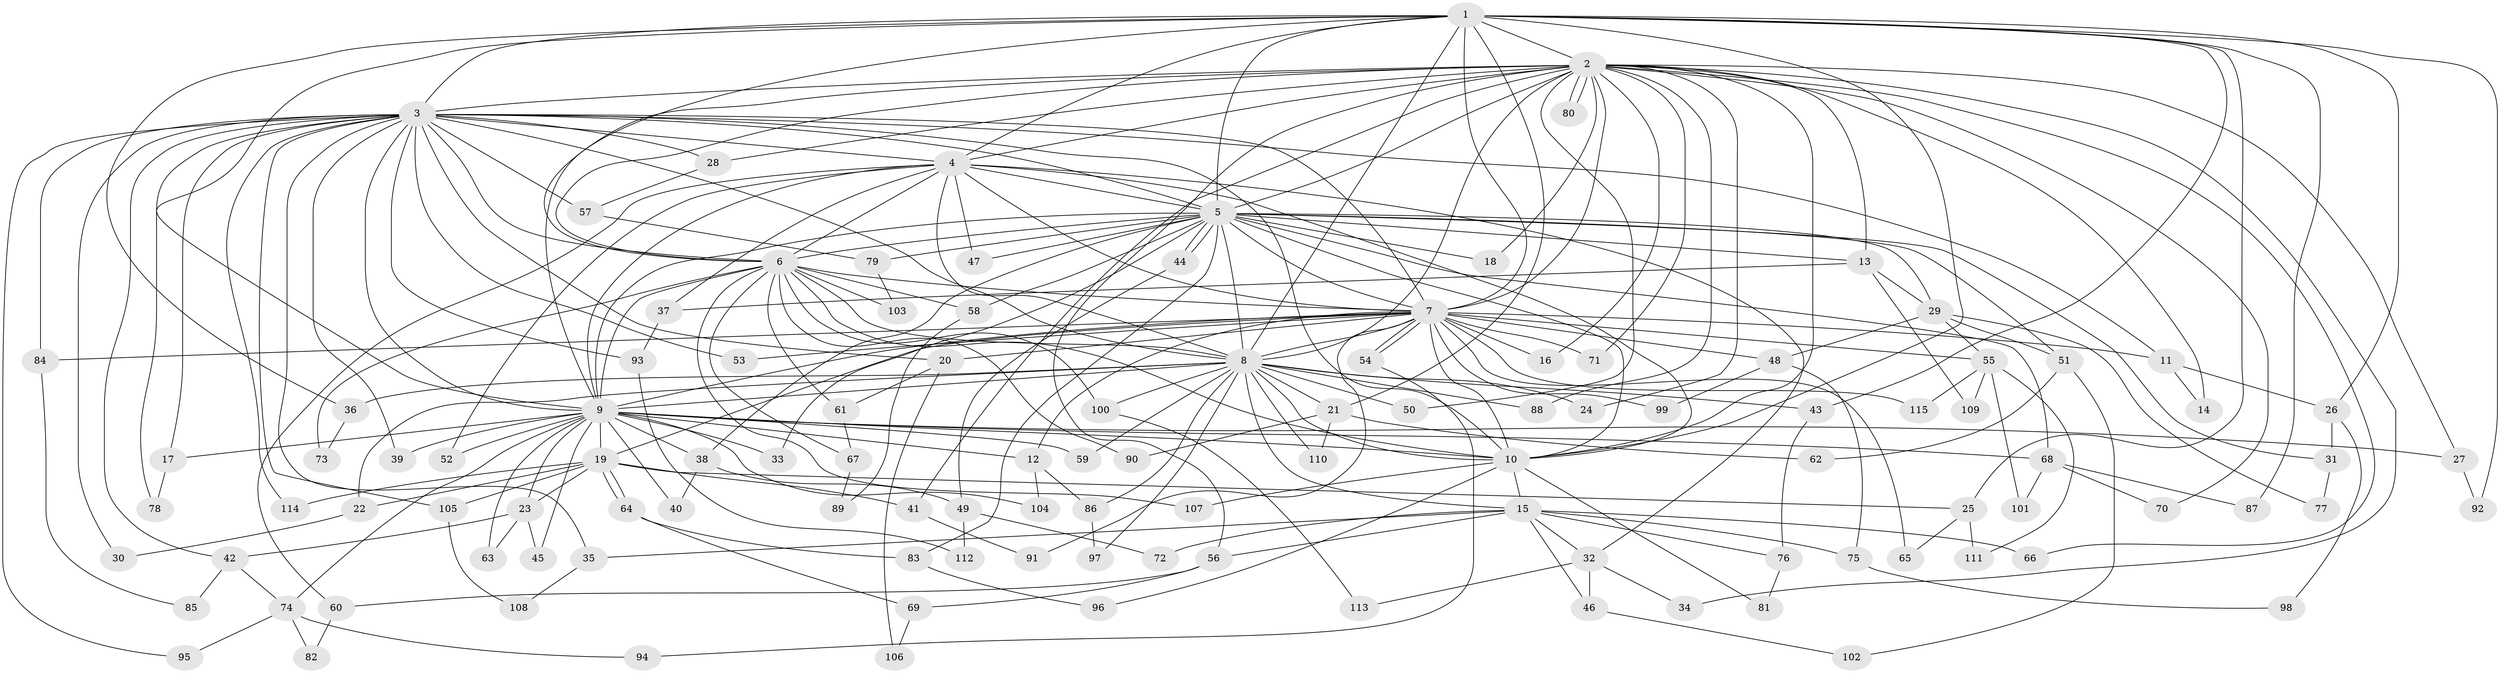 // Generated by graph-tools (version 1.1) at 2025/11/02/27/25 16:11:00]
// undirected, 115 vertices, 255 edges
graph export_dot {
graph [start="1"]
  node [color=gray90,style=filled];
  1;
  2;
  3;
  4;
  5;
  6;
  7;
  8;
  9;
  10;
  11;
  12;
  13;
  14;
  15;
  16;
  17;
  18;
  19;
  20;
  21;
  22;
  23;
  24;
  25;
  26;
  27;
  28;
  29;
  30;
  31;
  32;
  33;
  34;
  35;
  36;
  37;
  38;
  39;
  40;
  41;
  42;
  43;
  44;
  45;
  46;
  47;
  48;
  49;
  50;
  51;
  52;
  53;
  54;
  55;
  56;
  57;
  58;
  59;
  60;
  61;
  62;
  63;
  64;
  65;
  66;
  67;
  68;
  69;
  70;
  71;
  72;
  73;
  74;
  75;
  76;
  77;
  78;
  79;
  80;
  81;
  82;
  83;
  84;
  85;
  86;
  87;
  88;
  89;
  90;
  91;
  92;
  93;
  94;
  95;
  96;
  97;
  98;
  99;
  100;
  101;
  102;
  103;
  104;
  105;
  106;
  107;
  108;
  109;
  110;
  111;
  112;
  113;
  114;
  115;
  1 -- 2;
  1 -- 3;
  1 -- 4;
  1 -- 5;
  1 -- 6;
  1 -- 7;
  1 -- 8;
  1 -- 9;
  1 -- 10;
  1 -- 21;
  1 -- 25;
  1 -- 26;
  1 -- 36;
  1 -- 43;
  1 -- 87;
  1 -- 92;
  2 -- 3;
  2 -- 4;
  2 -- 5;
  2 -- 6;
  2 -- 7;
  2 -- 8;
  2 -- 9;
  2 -- 10;
  2 -- 13;
  2 -- 14;
  2 -- 16;
  2 -- 18;
  2 -- 24;
  2 -- 27;
  2 -- 28;
  2 -- 34;
  2 -- 41;
  2 -- 50;
  2 -- 56;
  2 -- 66;
  2 -- 70;
  2 -- 71;
  2 -- 80;
  2 -- 80;
  2 -- 88;
  3 -- 4;
  3 -- 5;
  3 -- 6;
  3 -- 7;
  3 -- 8;
  3 -- 9;
  3 -- 10;
  3 -- 11;
  3 -- 17;
  3 -- 20;
  3 -- 28;
  3 -- 30;
  3 -- 35;
  3 -- 39;
  3 -- 42;
  3 -- 53;
  3 -- 57;
  3 -- 78;
  3 -- 84;
  3 -- 93;
  3 -- 95;
  3 -- 105;
  3 -- 114;
  4 -- 5;
  4 -- 6;
  4 -- 7;
  4 -- 8;
  4 -- 9;
  4 -- 10;
  4 -- 32;
  4 -- 37;
  4 -- 47;
  4 -- 52;
  4 -- 60;
  5 -- 6;
  5 -- 7;
  5 -- 8;
  5 -- 9;
  5 -- 10;
  5 -- 13;
  5 -- 18;
  5 -- 29;
  5 -- 31;
  5 -- 33;
  5 -- 38;
  5 -- 44;
  5 -- 44;
  5 -- 47;
  5 -- 51;
  5 -- 58;
  5 -- 68;
  5 -- 79;
  5 -- 83;
  6 -- 7;
  6 -- 8;
  6 -- 9;
  6 -- 10;
  6 -- 58;
  6 -- 61;
  6 -- 67;
  6 -- 73;
  6 -- 90;
  6 -- 100;
  6 -- 103;
  6 -- 107;
  7 -- 8;
  7 -- 9;
  7 -- 10;
  7 -- 11;
  7 -- 12;
  7 -- 16;
  7 -- 19;
  7 -- 20;
  7 -- 48;
  7 -- 53;
  7 -- 54;
  7 -- 54;
  7 -- 55;
  7 -- 65;
  7 -- 71;
  7 -- 84;
  7 -- 91;
  7 -- 99;
  7 -- 115;
  8 -- 9;
  8 -- 10;
  8 -- 15;
  8 -- 21;
  8 -- 22;
  8 -- 24;
  8 -- 36;
  8 -- 43;
  8 -- 50;
  8 -- 59;
  8 -- 86;
  8 -- 88;
  8 -- 97;
  8 -- 100;
  8 -- 110;
  9 -- 10;
  9 -- 12;
  9 -- 17;
  9 -- 19;
  9 -- 23;
  9 -- 27;
  9 -- 33;
  9 -- 38;
  9 -- 39;
  9 -- 40;
  9 -- 45;
  9 -- 52;
  9 -- 59;
  9 -- 63;
  9 -- 68;
  9 -- 74;
  9 -- 104;
  10 -- 15;
  10 -- 81;
  10 -- 96;
  10 -- 107;
  11 -- 14;
  11 -- 26;
  12 -- 86;
  12 -- 104;
  13 -- 29;
  13 -- 37;
  13 -- 109;
  15 -- 32;
  15 -- 35;
  15 -- 46;
  15 -- 56;
  15 -- 66;
  15 -- 72;
  15 -- 75;
  15 -- 76;
  17 -- 78;
  19 -- 22;
  19 -- 23;
  19 -- 25;
  19 -- 41;
  19 -- 64;
  19 -- 64;
  19 -- 105;
  19 -- 114;
  20 -- 61;
  20 -- 106;
  21 -- 62;
  21 -- 90;
  21 -- 110;
  22 -- 30;
  23 -- 42;
  23 -- 45;
  23 -- 63;
  25 -- 65;
  25 -- 111;
  26 -- 31;
  26 -- 98;
  27 -- 92;
  28 -- 57;
  29 -- 48;
  29 -- 51;
  29 -- 55;
  29 -- 77;
  31 -- 77;
  32 -- 34;
  32 -- 46;
  32 -- 113;
  35 -- 108;
  36 -- 73;
  37 -- 93;
  38 -- 40;
  38 -- 49;
  41 -- 91;
  42 -- 74;
  42 -- 85;
  43 -- 76;
  44 -- 49;
  46 -- 102;
  48 -- 75;
  48 -- 99;
  49 -- 72;
  49 -- 112;
  51 -- 62;
  51 -- 102;
  54 -- 94;
  55 -- 101;
  55 -- 109;
  55 -- 111;
  55 -- 115;
  56 -- 60;
  56 -- 69;
  57 -- 79;
  58 -- 89;
  60 -- 82;
  61 -- 67;
  64 -- 69;
  64 -- 83;
  67 -- 89;
  68 -- 70;
  68 -- 87;
  68 -- 101;
  69 -- 106;
  74 -- 82;
  74 -- 94;
  74 -- 95;
  75 -- 98;
  76 -- 81;
  79 -- 103;
  83 -- 96;
  84 -- 85;
  86 -- 97;
  93 -- 112;
  100 -- 113;
  105 -- 108;
}

